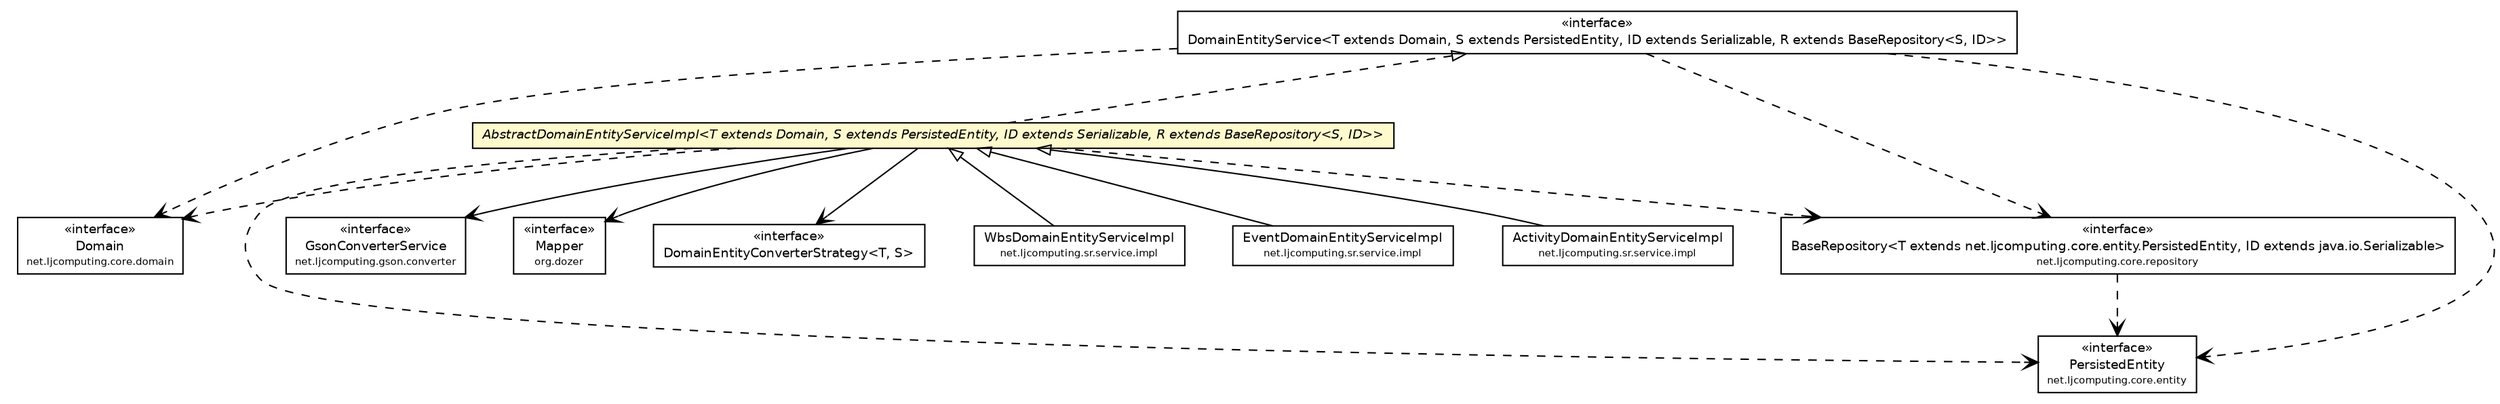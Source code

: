 #!/usr/local/bin/dot
#
# Class diagram 
# Generated by UMLGraph version R5_6-24-gf6e263 (http://www.umlgraph.org/)
#

digraph G {
	edge [fontname="Helvetica",fontsize=10,labelfontname="Helvetica",labelfontsize=10];
	node [fontname="Helvetica",fontsize=10,shape=plaintext];
	nodesep=0.25;
	ranksep=0.5;
	// net.ljcomputing.core.repository.BaseRepository<T extends net.ljcomputing.core.entity.PersistedEntity, ID extends java.io.Serializable>
	c907 [label=<<table title="net.ljcomputing.core.repository.BaseRepository" border="0" cellborder="1" cellspacing="0" cellpadding="2" port="p" href="../repository/BaseRepository.html">
		<tr><td><table border="0" cellspacing="0" cellpadding="1">
<tr><td align="center" balign="center"> &#171;interface&#187; </td></tr>
<tr><td align="center" balign="center"> BaseRepository&lt;T extends net.ljcomputing.core.entity.PersistedEntity, ID extends java.io.Serializable&gt; </td></tr>
<tr><td align="center" balign="center"><font point-size="7.0"> net.ljcomputing.core.repository </font></td></tr>
		</table></td></tr>
		</table>>, URL="../repository/BaseRepository.html", fontname="Helvetica", fontcolor="black", fontsize=9.0];
	// net.ljcomputing.core.entity.PersistedEntity
	c914 [label=<<table title="net.ljcomputing.core.entity.PersistedEntity" border="0" cellborder="1" cellspacing="0" cellpadding="2" port="p" href="../entity/PersistedEntity.html">
		<tr><td><table border="0" cellspacing="0" cellpadding="1">
<tr><td align="center" balign="center"> &#171;interface&#187; </td></tr>
<tr><td align="center" balign="center"> PersistedEntity </td></tr>
<tr><td align="center" balign="center"><font point-size="7.0"> net.ljcomputing.core.entity </font></td></tr>
		</table></td></tr>
		</table>>, URL="../entity/PersistedEntity.html", fontname="Helvetica", fontcolor="black", fontsize=9.0];
	// net.ljcomputing.core.domain.Domain
	c922 [label=<<table title="net.ljcomputing.core.domain.Domain" border="0" cellborder="1" cellspacing="0" cellpadding="2" port="p" href="../domain/Domain.html">
		<tr><td><table border="0" cellspacing="0" cellpadding="1">
<tr><td align="center" balign="center"> &#171;interface&#187; </td></tr>
<tr><td align="center" balign="center"> Domain </td></tr>
<tr><td align="center" balign="center"><font point-size="7.0"> net.ljcomputing.core.domain </font></td></tr>
		</table></td></tr>
		</table>>, URL="../domain/Domain.html", fontname="Helvetica", fontcolor="black", fontsize=9.0];
	// net.ljcomputing.core.service.AbstractDomainEntityServiceImpl<T extends net.ljcomputing.core.domain.Domain, S extends net.ljcomputing.core.entity.PersistedEntity, ID extends java.io.Serializable, R extends net.ljcomputing.core.repository.BaseRepository<S, ID>>
	c924 [label=<<table title="net.ljcomputing.core.service.AbstractDomainEntityServiceImpl" border="0" cellborder="1" cellspacing="0" cellpadding="2" port="p" bgcolor="lemonChiffon" href="./AbstractDomainEntityServiceImpl.html">
		<tr><td><table border="0" cellspacing="0" cellpadding="1">
<tr><td align="center" balign="center"><font face="Helvetica-Oblique"> AbstractDomainEntityServiceImpl&lt;T extends Domain, S extends PersistedEntity, ID extends Serializable, R extends BaseRepository&lt;S, ID&gt;&gt; </font></td></tr>
		</table></td></tr>
		</table>>, URL="./AbstractDomainEntityServiceImpl.html", fontname="Helvetica", fontcolor="black", fontsize=9.0];
	// net.ljcomputing.core.service.DomainEntityConverterStrategy<T, S>
	c925 [label=<<table title="net.ljcomputing.core.service.DomainEntityConverterStrategy" border="0" cellborder="1" cellspacing="0" cellpadding="2" port="p" href="./DomainEntityConverterStrategy.html">
		<tr><td><table border="0" cellspacing="0" cellpadding="1">
<tr><td align="center" balign="center"> &#171;interface&#187; </td></tr>
<tr><td align="center" balign="center"> DomainEntityConverterStrategy&lt;T, S&gt; </td></tr>
		</table></td></tr>
		</table>>, URL="./DomainEntityConverterStrategy.html", fontname="Helvetica", fontcolor="black", fontsize=9.0];
	// net.ljcomputing.core.service.DomainEntityService<T extends net.ljcomputing.core.domain.Domain, S extends net.ljcomputing.core.entity.PersistedEntity, ID extends java.io.Serializable, R extends net.ljcomputing.core.repository.BaseRepository<S, ID>>
	c926 [label=<<table title="net.ljcomputing.core.service.DomainEntityService" border="0" cellborder="1" cellspacing="0" cellpadding="2" port="p" href="./DomainEntityService.html">
		<tr><td><table border="0" cellspacing="0" cellpadding="1">
<tr><td align="center" balign="center"> &#171;interface&#187; </td></tr>
<tr><td align="center" balign="center"> DomainEntityService&lt;T extends Domain, S extends PersistedEntity, ID extends Serializable, R extends BaseRepository&lt;S, ID&gt;&gt; </td></tr>
		</table></td></tr>
		</table>>, URL="./DomainEntityService.html", fontname="Helvetica", fontcolor="black", fontsize=9.0];
	// net.ljcomputing.sr.service.impl.WbsDomainEntityServiceImpl
	c939 [label=<<table title="net.ljcomputing.sr.service.impl.WbsDomainEntityServiceImpl" border="0" cellborder="1" cellspacing="0" cellpadding="2" port="p" href="../../sr/service/impl/WbsDomainEntityServiceImpl.html">
		<tr><td><table border="0" cellspacing="0" cellpadding="1">
<tr><td align="center" balign="center"> WbsDomainEntityServiceImpl </td></tr>
<tr><td align="center" balign="center"><font point-size="7.0"> net.ljcomputing.sr.service.impl </font></td></tr>
		</table></td></tr>
		</table>>, URL="../../sr/service/impl/WbsDomainEntityServiceImpl.html", fontname="Helvetica", fontcolor="black", fontsize=9.0];
	// net.ljcomputing.sr.service.impl.EventDomainEntityServiceImpl
	c940 [label=<<table title="net.ljcomputing.sr.service.impl.EventDomainEntityServiceImpl" border="0" cellborder="1" cellspacing="0" cellpadding="2" port="p" href="../../sr/service/impl/EventDomainEntityServiceImpl.html">
		<tr><td><table border="0" cellspacing="0" cellpadding="1">
<tr><td align="center" balign="center"> EventDomainEntityServiceImpl </td></tr>
<tr><td align="center" balign="center"><font point-size="7.0"> net.ljcomputing.sr.service.impl </font></td></tr>
		</table></td></tr>
		</table>>, URL="../../sr/service/impl/EventDomainEntityServiceImpl.html", fontname="Helvetica", fontcolor="black", fontsize=9.0];
	// net.ljcomputing.sr.service.impl.ActivityDomainEntityServiceImpl
	c942 [label=<<table title="net.ljcomputing.sr.service.impl.ActivityDomainEntityServiceImpl" border="0" cellborder="1" cellspacing="0" cellpadding="2" port="p" href="../../sr/service/impl/ActivityDomainEntityServiceImpl.html">
		<tr><td><table border="0" cellspacing="0" cellpadding="1">
<tr><td align="center" balign="center"> ActivityDomainEntityServiceImpl </td></tr>
<tr><td align="center" balign="center"><font point-size="7.0"> net.ljcomputing.sr.service.impl </font></td></tr>
		</table></td></tr>
		</table>>, URL="../../sr/service/impl/ActivityDomainEntityServiceImpl.html", fontname="Helvetica", fontcolor="black", fontsize=9.0];
	//net.ljcomputing.core.service.AbstractDomainEntityServiceImpl<T extends net.ljcomputing.core.domain.Domain, S extends net.ljcomputing.core.entity.PersistedEntity, ID extends java.io.Serializable, R extends net.ljcomputing.core.repository.BaseRepository<S, ID>> implements net.ljcomputing.core.service.DomainEntityService<T extends net.ljcomputing.core.domain.Domain, S extends net.ljcomputing.core.entity.PersistedEntity, ID extends java.io.Serializable, R extends net.ljcomputing.core.repository.BaseRepository<S, ID>>
	c926:p -> c924:p [dir=back,arrowtail=empty,style=dashed];
	//net.ljcomputing.sr.service.impl.WbsDomainEntityServiceImpl extends net.ljcomputing.core.service.AbstractDomainEntityServiceImpl<net.ljcomputing.sr.domain.WorkBreakdownStructure, net.ljcomputing.sr.entity.WbsEntity, java.lang.String, net.ljcomputing.sr.repository.WbsEntityRepository>
	c924:p -> c939:p [dir=back,arrowtail=empty];
	//net.ljcomputing.sr.service.impl.EventDomainEntityServiceImpl extends net.ljcomputing.core.service.AbstractDomainEntityServiceImpl<net.ljcomputing.sr.domain.Event, net.ljcomputing.sr.entity.EventEntity, java.lang.String, net.ljcomputing.sr.repository.EventEntityRepository>
	c924:p -> c940:p [dir=back,arrowtail=empty];
	//net.ljcomputing.sr.service.impl.ActivityDomainEntityServiceImpl extends net.ljcomputing.core.service.AbstractDomainEntityServiceImpl<net.ljcomputing.sr.domain.Activity, net.ljcomputing.sr.entity.ActivityEntity, java.lang.String, net.ljcomputing.sr.repository.ActivityEntityRepository>
	c924:p -> c942:p [dir=back,arrowtail=empty];
	// net.ljcomputing.core.service.AbstractDomainEntityServiceImpl<T extends net.ljcomputing.core.domain.Domain, S extends net.ljcomputing.core.entity.PersistedEntity, ID extends java.io.Serializable, R extends net.ljcomputing.core.repository.BaseRepository<S, ID>> NAVASSOC net.ljcomputing.core.service.DomainEntityConverterStrategy<T, S>
	c924:p -> c925:p [taillabel="", label="", headlabel="", fontname="Helvetica", fontcolor="black", fontsize=10.0, color="black", arrowhead=open];
	// net.ljcomputing.core.service.AbstractDomainEntityServiceImpl<T extends net.ljcomputing.core.domain.Domain, S extends net.ljcomputing.core.entity.PersistedEntity, ID extends java.io.Serializable, R extends net.ljcomputing.core.repository.BaseRepository<S, ID>> NAVASSOC net.ljcomputing.gson.converter.GsonConverterService
	c924:p -> c959:p [taillabel="", label="", headlabel="", fontname="Helvetica", fontcolor="black", fontsize=10.0, color="black", arrowhead=open];
	// net.ljcomputing.core.service.AbstractDomainEntityServiceImpl<T extends net.ljcomputing.core.domain.Domain, S extends net.ljcomputing.core.entity.PersistedEntity, ID extends java.io.Serializable, R extends net.ljcomputing.core.repository.BaseRepository<S, ID>> NAVASSOC org.dozer.Mapper
	c924:p -> c960:p [taillabel="", label="", headlabel="", fontname="Helvetica", fontcolor="black", fontsize=10.0, color="black", arrowhead=open];
	// net.ljcomputing.core.repository.BaseRepository<T extends net.ljcomputing.core.entity.PersistedEntity, ID extends java.io.Serializable> DEPEND net.ljcomputing.core.entity.PersistedEntity
	c907:p -> c914:p [taillabel="", label="", headlabel="", fontname="Helvetica", fontcolor="black", fontsize=10.0, color="black", arrowhead=open, style=dashed];
	// net.ljcomputing.core.service.AbstractDomainEntityServiceImpl<T extends net.ljcomputing.core.domain.Domain, S extends net.ljcomputing.core.entity.PersistedEntity, ID extends java.io.Serializable, R extends net.ljcomputing.core.repository.BaseRepository<S, ID>> DEPEND net.ljcomputing.core.domain.Domain
	c924:p -> c922:p [taillabel="", label="", headlabel="", fontname="Helvetica", fontcolor="black", fontsize=10.0, color="black", arrowhead=open, style=dashed];
	// net.ljcomputing.core.service.AbstractDomainEntityServiceImpl<T extends net.ljcomputing.core.domain.Domain, S extends net.ljcomputing.core.entity.PersistedEntity, ID extends java.io.Serializable, R extends net.ljcomputing.core.repository.BaseRepository<S, ID>> DEPEND net.ljcomputing.core.entity.PersistedEntity
	c924:p -> c914:p [taillabel="", label="", headlabel="", fontname="Helvetica", fontcolor="black", fontsize=10.0, color="black", arrowhead=open, style=dashed];
	// net.ljcomputing.core.service.AbstractDomainEntityServiceImpl<T extends net.ljcomputing.core.domain.Domain, S extends net.ljcomputing.core.entity.PersistedEntity, ID extends java.io.Serializable, R extends net.ljcomputing.core.repository.BaseRepository<S, ID>> DEPEND net.ljcomputing.core.repository.BaseRepository<T extends net.ljcomputing.core.entity.PersistedEntity, ID extends java.io.Serializable>
	c924:p -> c907:p [taillabel="", label="", headlabel="", fontname="Helvetica", fontcolor="black", fontsize=10.0, color="black", arrowhead=open, style=dashed];
	// net.ljcomputing.core.service.DomainEntityService<T extends net.ljcomputing.core.domain.Domain, S extends net.ljcomputing.core.entity.PersistedEntity, ID extends java.io.Serializable, R extends net.ljcomputing.core.repository.BaseRepository<S, ID>> DEPEND net.ljcomputing.core.domain.Domain
	c926:p -> c922:p [taillabel="", label="", headlabel="", fontname="Helvetica", fontcolor="black", fontsize=10.0, color="black", arrowhead=open, style=dashed];
	// net.ljcomputing.core.service.DomainEntityService<T extends net.ljcomputing.core.domain.Domain, S extends net.ljcomputing.core.entity.PersistedEntity, ID extends java.io.Serializable, R extends net.ljcomputing.core.repository.BaseRepository<S, ID>> DEPEND net.ljcomputing.core.repository.BaseRepository<T extends net.ljcomputing.core.entity.PersistedEntity, ID extends java.io.Serializable>
	c926:p -> c907:p [taillabel="", label="", headlabel="", fontname="Helvetica", fontcolor="black", fontsize=10.0, color="black", arrowhead=open, style=dashed];
	// net.ljcomputing.core.service.DomainEntityService<T extends net.ljcomputing.core.domain.Domain, S extends net.ljcomputing.core.entity.PersistedEntity, ID extends java.io.Serializable, R extends net.ljcomputing.core.repository.BaseRepository<S, ID>> DEPEND net.ljcomputing.core.entity.PersistedEntity
	c926:p -> c914:p [taillabel="", label="", headlabel="", fontname="Helvetica", fontcolor="black", fontsize=10.0, color="black", arrowhead=open, style=dashed];
	// org.dozer.Mapper
	c960 [label=<<table title="org.dozer.Mapper" border="0" cellborder="1" cellspacing="0" cellpadding="2" port="p">
		<tr><td><table border="0" cellspacing="0" cellpadding="1">
<tr><td align="center" balign="center"> &#171;interface&#187; </td></tr>
<tr><td align="center" balign="center"> Mapper </td></tr>
<tr><td align="center" balign="center"><font point-size="7.0"> org.dozer </font></td></tr>
		</table></td></tr>
		</table>>, URL="null", fontname="Helvetica", fontcolor="black", fontsize=9.0];
	// net.ljcomputing.gson.converter.GsonConverterService
	c959 [label=<<table title="net.ljcomputing.gson.converter.GsonConverterService" border="0" cellborder="1" cellspacing="0" cellpadding="2" port="p">
		<tr><td><table border="0" cellspacing="0" cellpadding="1">
<tr><td align="center" balign="center"> &#171;interface&#187; </td></tr>
<tr><td align="center" balign="center"> GsonConverterService </td></tr>
<tr><td align="center" balign="center"><font point-size="7.0"> net.ljcomputing.gson.converter </font></td></tr>
		</table></td></tr>
		</table>>, URL="null", fontname="Helvetica", fontcolor="black", fontsize=9.0];
}

